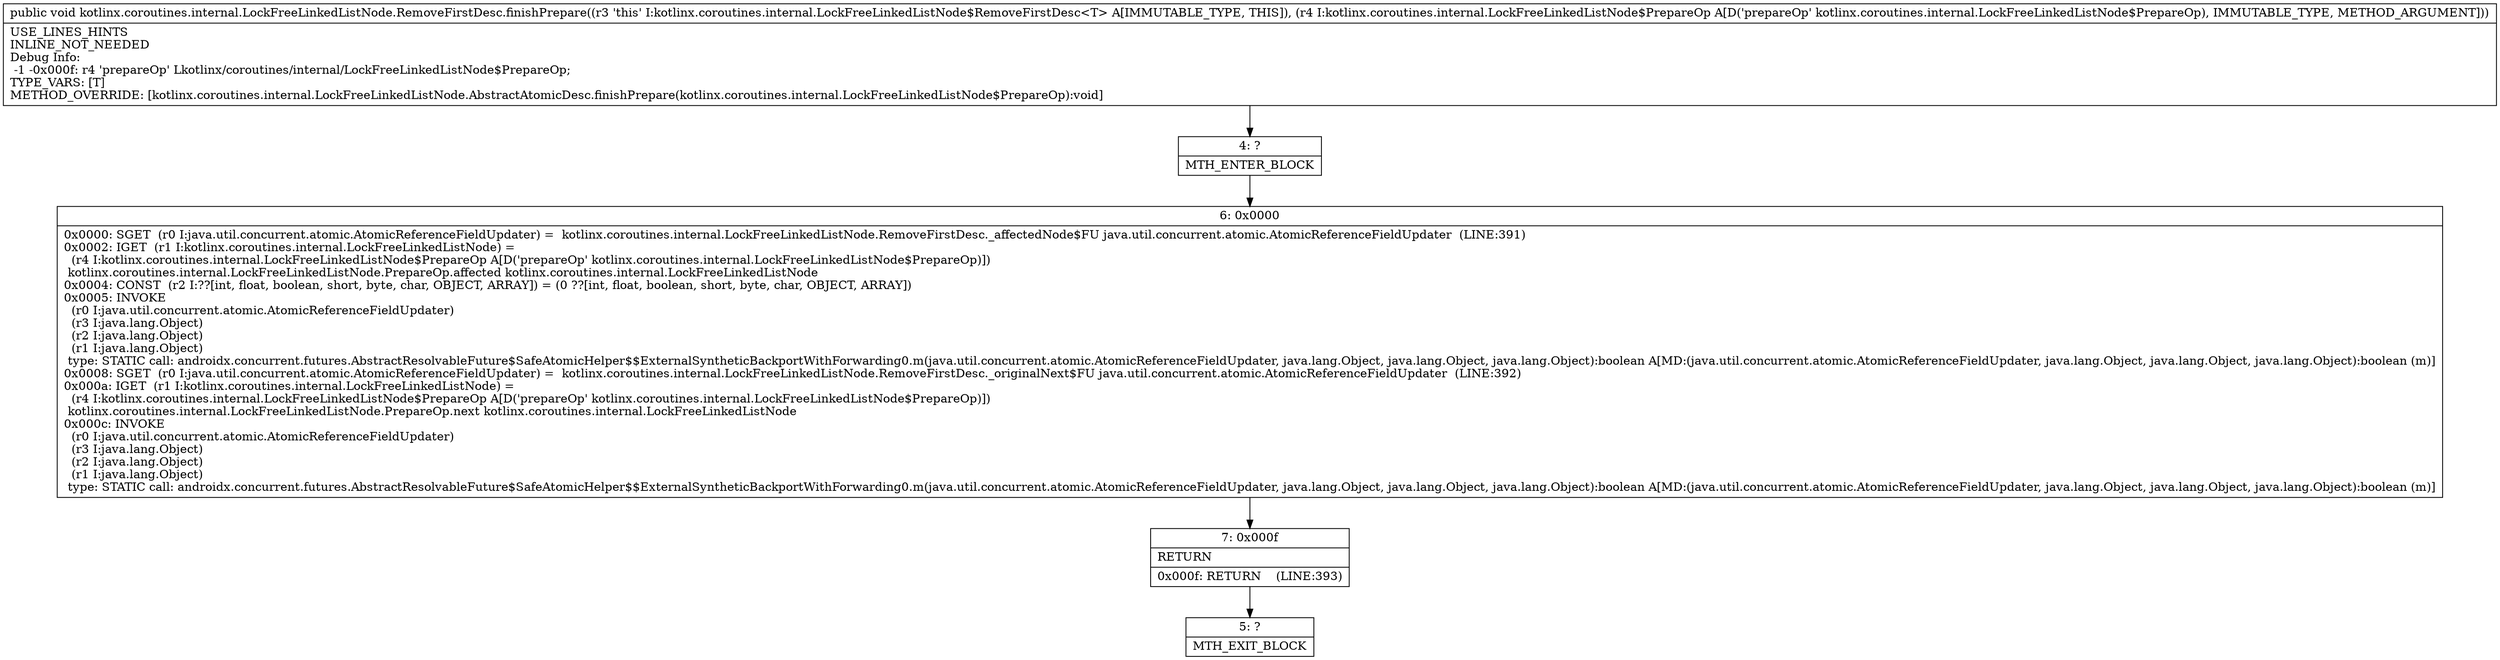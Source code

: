 digraph "CFG forkotlinx.coroutines.internal.LockFreeLinkedListNode.RemoveFirstDesc.finishPrepare(Lkotlinx\/coroutines\/internal\/LockFreeLinkedListNode$PrepareOp;)V" {
Node_4 [shape=record,label="{4\:\ ?|MTH_ENTER_BLOCK\l}"];
Node_6 [shape=record,label="{6\:\ 0x0000|0x0000: SGET  (r0 I:java.util.concurrent.atomic.AtomicReferenceFieldUpdater) =  kotlinx.coroutines.internal.LockFreeLinkedListNode.RemoveFirstDesc._affectedNode$FU java.util.concurrent.atomic.AtomicReferenceFieldUpdater  (LINE:391)\l0x0002: IGET  (r1 I:kotlinx.coroutines.internal.LockFreeLinkedListNode) = \l  (r4 I:kotlinx.coroutines.internal.LockFreeLinkedListNode$PrepareOp A[D('prepareOp' kotlinx.coroutines.internal.LockFreeLinkedListNode$PrepareOp)])\l kotlinx.coroutines.internal.LockFreeLinkedListNode.PrepareOp.affected kotlinx.coroutines.internal.LockFreeLinkedListNode \l0x0004: CONST  (r2 I:??[int, float, boolean, short, byte, char, OBJECT, ARRAY]) = (0 ??[int, float, boolean, short, byte, char, OBJECT, ARRAY]) \l0x0005: INVOKE  \l  (r0 I:java.util.concurrent.atomic.AtomicReferenceFieldUpdater)\l  (r3 I:java.lang.Object)\l  (r2 I:java.lang.Object)\l  (r1 I:java.lang.Object)\l type: STATIC call: androidx.concurrent.futures.AbstractResolvableFuture$SafeAtomicHelper$$ExternalSyntheticBackportWithForwarding0.m(java.util.concurrent.atomic.AtomicReferenceFieldUpdater, java.lang.Object, java.lang.Object, java.lang.Object):boolean A[MD:(java.util.concurrent.atomic.AtomicReferenceFieldUpdater, java.lang.Object, java.lang.Object, java.lang.Object):boolean (m)]\l0x0008: SGET  (r0 I:java.util.concurrent.atomic.AtomicReferenceFieldUpdater) =  kotlinx.coroutines.internal.LockFreeLinkedListNode.RemoveFirstDesc._originalNext$FU java.util.concurrent.atomic.AtomicReferenceFieldUpdater  (LINE:392)\l0x000a: IGET  (r1 I:kotlinx.coroutines.internal.LockFreeLinkedListNode) = \l  (r4 I:kotlinx.coroutines.internal.LockFreeLinkedListNode$PrepareOp A[D('prepareOp' kotlinx.coroutines.internal.LockFreeLinkedListNode$PrepareOp)])\l kotlinx.coroutines.internal.LockFreeLinkedListNode.PrepareOp.next kotlinx.coroutines.internal.LockFreeLinkedListNode \l0x000c: INVOKE  \l  (r0 I:java.util.concurrent.atomic.AtomicReferenceFieldUpdater)\l  (r3 I:java.lang.Object)\l  (r2 I:java.lang.Object)\l  (r1 I:java.lang.Object)\l type: STATIC call: androidx.concurrent.futures.AbstractResolvableFuture$SafeAtomicHelper$$ExternalSyntheticBackportWithForwarding0.m(java.util.concurrent.atomic.AtomicReferenceFieldUpdater, java.lang.Object, java.lang.Object, java.lang.Object):boolean A[MD:(java.util.concurrent.atomic.AtomicReferenceFieldUpdater, java.lang.Object, java.lang.Object, java.lang.Object):boolean (m)]\l}"];
Node_7 [shape=record,label="{7\:\ 0x000f|RETURN\l|0x000f: RETURN    (LINE:393)\l}"];
Node_5 [shape=record,label="{5\:\ ?|MTH_EXIT_BLOCK\l}"];
MethodNode[shape=record,label="{public void kotlinx.coroutines.internal.LockFreeLinkedListNode.RemoveFirstDesc.finishPrepare((r3 'this' I:kotlinx.coroutines.internal.LockFreeLinkedListNode$RemoveFirstDesc\<T\> A[IMMUTABLE_TYPE, THIS]), (r4 I:kotlinx.coroutines.internal.LockFreeLinkedListNode$PrepareOp A[D('prepareOp' kotlinx.coroutines.internal.LockFreeLinkedListNode$PrepareOp), IMMUTABLE_TYPE, METHOD_ARGUMENT]))  | USE_LINES_HINTS\lINLINE_NOT_NEEDED\lDebug Info:\l  \-1 \-0x000f: r4 'prepareOp' Lkotlinx\/coroutines\/internal\/LockFreeLinkedListNode$PrepareOp;\lTYPE_VARS: [T]\lMETHOD_OVERRIDE: [kotlinx.coroutines.internal.LockFreeLinkedListNode.AbstractAtomicDesc.finishPrepare(kotlinx.coroutines.internal.LockFreeLinkedListNode$PrepareOp):void]\l}"];
MethodNode -> Node_4;Node_4 -> Node_6;
Node_6 -> Node_7;
Node_7 -> Node_5;
}

